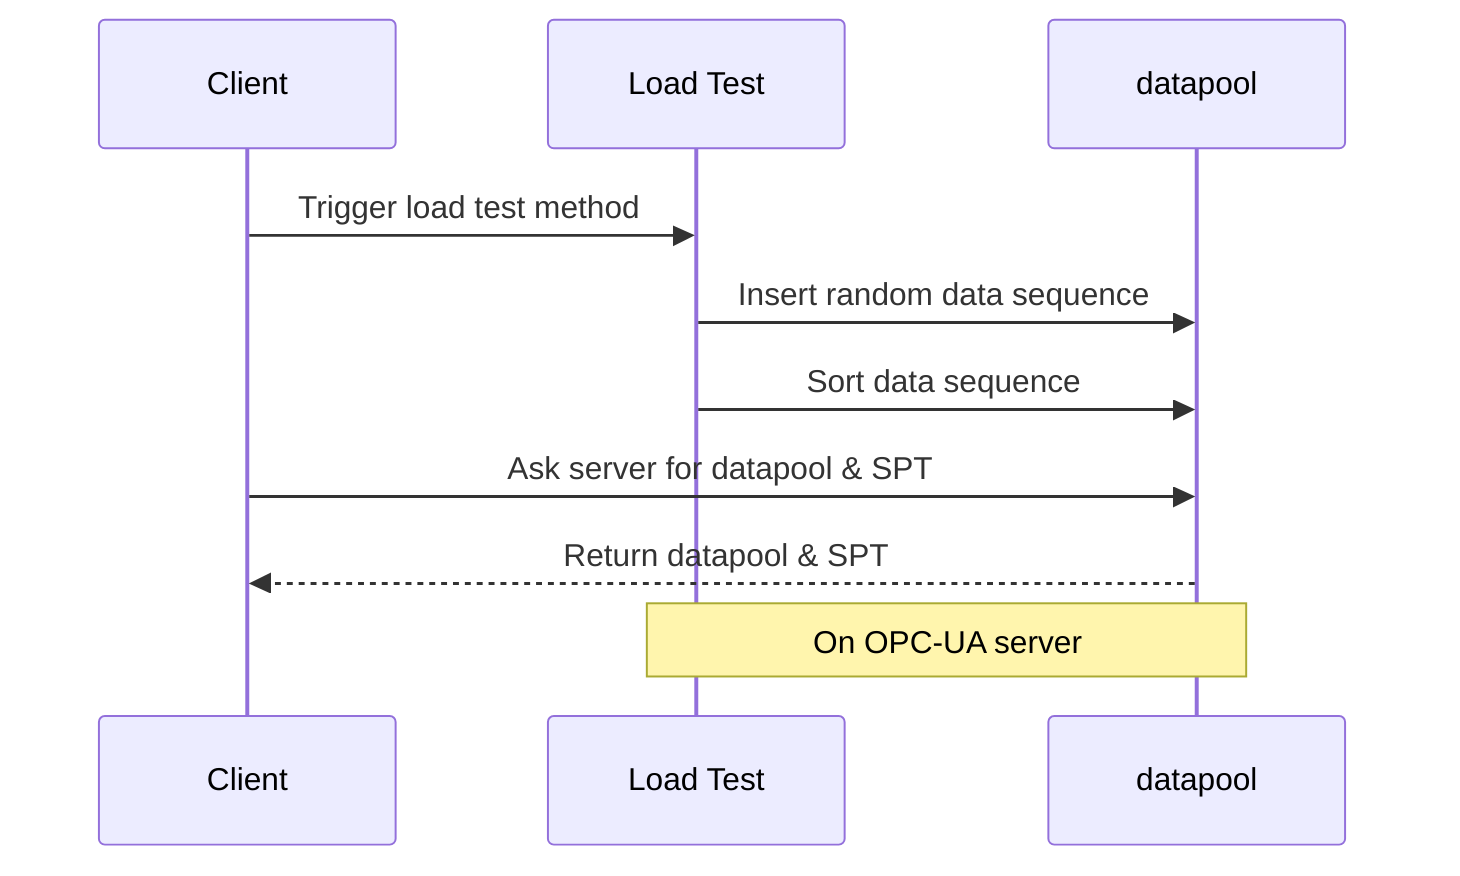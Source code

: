 sequenceDiagram
    participant Client
    participant lt as Load Test
    participant dp as datapool

    Client->>lt: Trigger load test method
    lt->>dp: Insert random data sequence
    lt->>dp: Sort data sequence
    Client->>dp: Ask server for datapool & SPT
    dp-->>Client: Return datapool & SPT
    Note over lt, dp: On OPC-UA server